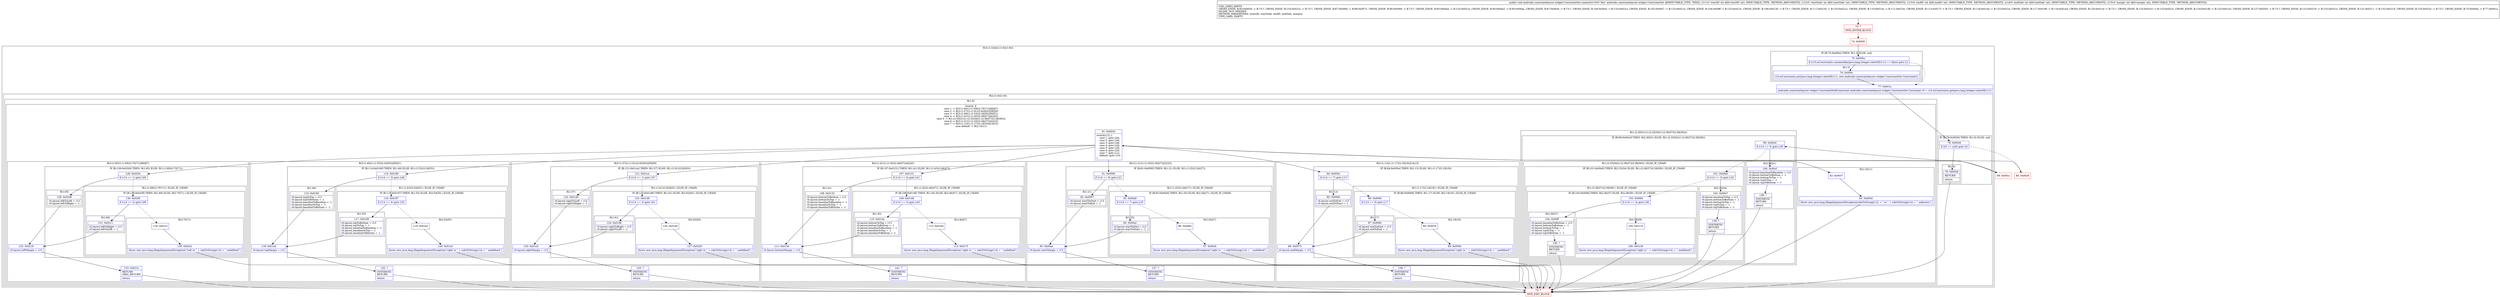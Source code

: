 digraph "CFG forandroidx.constraintlayout.widget.ConstraintSet.connect(IIIII)V" {
subgraph cluster_Region_1270570135 {
label = "R(3:(1:3)|4|(2:(1:6)|(1:9)))";
node [shape=record,color=blue];
subgraph cluster_IfRegion_1029216603 {
label = "IF [B:75:0x000a] THEN: R(1:3) ELSE: null";
node [shape=record,color=blue];
Node_75 [shape=record,label="{75\:\ 0x000a|if (r10.mConstraints.containsKey(java.lang.Integer.valueOf(r11)) == false) goto L3\l}"];
subgraph cluster_Region_322562152 {
label = "R(1:3)";
node [shape=record,color=blue];
Node_76 [shape=record,label="{76\:\ 0x000c|r10.mConstraints.put(java.lang.Integer.valueOf(r11), new androidx.constraintlayout.widget.ConstraintSet.Constraint())\l}"];
}
}
Node_77 [shape=record,label="{77\:\ 0x001a|androidx.constraintlayout.widget.ConstraintSet$Constraint androidx.constraintlayout.widget.ConstraintSet.Constraint r0 = r10.mConstraints.get(java.lang.Integer.valueOf(r11))\l}"];
subgraph cluster_Region_1083769391 {
label = "R(2:(1:6)|(1:9))";
node [shape=record,color=blue];
subgraph cluster_IfRegion_1316697796 {
label = "IF [B:78:0x0026] THEN: R(1:6) ELSE: null";
node [shape=record,color=blue];
Node_78 [shape=record,label="{78\:\ 0x0026|if (r0 == null) goto L6\l}"];
subgraph cluster_Region_158855524 {
label = "R(1:6)";
node [shape=record,color=blue];
Node_79 [shape=record,label="{79\:\ 0x0028|RETURN\l|return\l}"];
}
}
subgraph cluster_Region_1889280848 {
label = "R(1:9)";
node [shape=record,color=blue];
subgraph cluster_SwitchRegion_742064003 {
label = "Switch: 8
 case 1 -> R(3:(1:65)(1:(1:69)(2:70|71))|66|67)
 case 2 -> R(3:(1:57)(1:(1:61)(2:62|63))|58|59)
 case 3 -> R(3:(1:49)(1:(1:53)(2:54|55))|50|51)
 case 4 -> R(3:(1:41)(1:(1:45)(2:46|47))|42|43)
 case 5 -> R(1:(2:30|31)(1:(2:33|34)(1:(2:36|37)(2:38|39))))
 case 6 -> R(3:(1:21)(1:(1:25)(2:26|27))|22|23)
 case 7 -> R(3:(1:13)(1:(1:17)(2:18|19))|14|15)
 case default -> R(2:10|11)";
node [shape=record,color=blue];
Node_81 [shape=record,label="{81\:\ 0x0034|switch(r12) \{\l    case 1: goto L64;\l    case 2: goto L56;\l    case 3: goto L48;\l    case 4: goto L40;\l    case 5: goto L28;\l    case 6: goto L20;\l    case 7: goto L12;\l    default: goto L10;\l\}\l}"];
subgraph cluster_Region_332602740 {
label = "R(3:(1:65)(1:(1:69)(2:70|71))|66|67)";
node [shape=record,color=blue];
subgraph cluster_IfRegion_607787089 {
label = "IF [B:128:0x0204] THEN: R(1:65) ELSE: R(1:(1:69)(2:70|71))";
node [shape=record,color=blue];
Node_128 [shape=record,label="{128\:\ 0x0204|if (r14 == 1) goto L65\l}"];
subgraph cluster_Region_1750635892 {
label = "R(1:65)";
node [shape=record,color=blue];
Node_129 [shape=record,label="{129\:\ 0x0206|r0.layout.leftToLeft = r13\lr0.layout.leftToRight = \-1\l}"];
}
subgraph cluster_Region_309342563 {
label = "R(1:(1:69)(2:70|71)) | ELSE_IF_CHAIN\l";
node [shape=record,color=blue];
subgraph cluster_IfRegion_57083614 {
label = "IF [B:130:0x020f] THEN: R(1:69) ELSE: R(2:70|71) | ELSE_IF_CHAIN\l";
node [shape=record,color=blue];
Node_130 [shape=record,label="{130\:\ 0x020f|if (r14 == 2) goto L69\l}"];
subgraph cluster_Region_43890260 {
label = "R(1:69)";
node [shape=record,color=blue];
Node_131 [shape=record,label="{131\:\ 0x0211|r0.layout.leftToRight = r13\lr0.layout.leftToLeft = \-1\l}"];
}
subgraph cluster_Region_2027562966 {
label = "R(2:70|71)";
node [shape=record,color=blue];
Node_134 [shape=record,label="{134\:\ 0x021f}"];
Node_135 [shape=record,label="{135\:\ 0x023c|throw new java.lang.IllegalArgumentException(\"Left to \" + sideToString(r14) + \" undefined\")\l}"];
}
}
}
}
Node_132 [shape=record,label="{132\:\ 0x0219|r0.layout.leftMargin = r15\l}"];
Node_133 [shape=record,label="{133\:\ 0x021e|RETURN\lORIG_RETURN\l|return\l}"];
}
subgraph cluster_Region_1192640084 {
label = "R(3:(1:57)(1:(1:61)(2:62|63))|58|59)";
node [shape=record,color=blue];
subgraph cluster_IfRegion_215367692 {
label = "IF [B:121:0x01ce] THEN: R(1:57) ELSE: R(1:(1:61)(2:62|63))";
node [shape=record,color=blue];
Node_121 [shape=record,label="{121\:\ 0x01ce|if (r14 == 1) goto L57\l}"];
subgraph cluster_Region_67753180 {
label = "R(1:57)";
node [shape=record,color=blue];
Node_122 [shape=record,label="{122\:\ 0x01d0|r0.layout.rightToLeft = r13\lr0.layout.rightToRight = \-1\l}"];
}
subgraph cluster_Region_524190684 {
label = "R(1:(1:61)(2:62|63)) | ELSE_IF_CHAIN\l";
node [shape=record,color=blue];
subgraph cluster_IfRegion_609498899 {
label = "IF [B:123:0x01d9] THEN: R(1:61) ELSE: R(2:62|63) | ELSE_IF_CHAIN\l";
node [shape=record,color=blue];
Node_123 [shape=record,label="{123\:\ 0x01d9|if (r14 == 2) goto L61\l}"];
subgraph cluster_Region_676725276 {
label = "R(1:61)";
node [shape=record,color=blue];
Node_124 [shape=record,label="{124\:\ 0x01db|r0.layout.rightToRight = r13\lr0.layout.rightToLeft = \-1\l}"];
}
subgraph cluster_Region_219762904 {
label = "R(2:62|63)";
node [shape=record,color=blue];
Node_126 [shape=record,label="{126\:\ 0x01e8}"];
Node_127 [shape=record,label="{127\:\ 0x0203|throw new java.lang.IllegalArgumentException(\"right to \" + sideToString(r14) + \" undefined\")\l}"];
}
}
}
}
Node_125 [shape=record,label="{125\:\ 0x01e3|r0.layout.rightMargin = r15\l}"];
Node_143 [shape=record,label="{143\:\ ?|SYNTHETIC\lRETURN\l|return\l}"];
}
subgraph cluster_Region_513709349 {
label = "R(3:(1:49)(1:(1:53)(2:54|55))|50|51)";
node [shape=record,color=blue];
subgraph cluster_IfRegion_871475031 {
label = "IF [B:114:0x0180] THEN: R(1:49) ELSE: R(1:(1:53)(2:54|55))";
node [shape=record,color=blue];
Node_114 [shape=record,label="{114\:\ 0x0180|if (r14 == 3) goto L49\l}"];
subgraph cluster_Region_1277539199 {
label = "R(1:49)";
node [shape=record,color=blue];
Node_115 [shape=record,label="{115\:\ 0x0182|r0.layout.topToTop = r13\lr0.layout.topToBottom = \-1\lr0.layout.baselineToBaseline = \-1\lr0.layout.baselineToTop = \-1\lr0.layout.baselineToBottom = \-1\l}"];
}
subgraph cluster_Region_1488642710 {
label = "R(1:(1:53)(2:54|55)) | ELSE_IF_CHAIN\l";
node [shape=record,color=blue];
subgraph cluster_IfRegion_1565764157 {
label = "IF [B:116:0x0197] THEN: R(1:53) ELSE: R(2:54|55) | ELSE_IF_CHAIN\l";
node [shape=record,color=blue];
Node_116 [shape=record,label="{116\:\ 0x0197|if (r14 == 4) goto L53\l}"];
subgraph cluster_Region_104866067 {
label = "R(1:53)";
node [shape=record,color=blue];
Node_117 [shape=record,label="{117\:\ 0x0199|r0.layout.topToBottom = r13\lr0.layout.topToTop = \-1\lr0.layout.baselineToBaseline = \-1\lr0.layout.baselineToTop = \-1\lr0.layout.baselineToBottom = \-1\l}"];
}
subgraph cluster_Region_436973279 {
label = "R(2:54|55)";
node [shape=record,color=blue];
Node_119 [shape=record,label="{119\:\ 0x01b2}"];
Node_120 [shape=record,label="{120\:\ 0x01cd|throw new java.lang.IllegalArgumentException(\"right to \" + sideToString(r14) + \" undefined\")\l}"];
}
}
}
}
Node_118 [shape=record,label="{118\:\ 0x01ad|r0.layout.topMargin = r15\l}"];
Node_142 [shape=record,label="{142\:\ ?|SYNTHETIC\lRETURN\l|return\l}"];
}
subgraph cluster_Region_245163161 {
label = "R(3:(1:41)(1:(1:45)(2:46|47))|42|43)";
node [shape=record,color=blue];
subgraph cluster_IfRegion_612264406 {
label = "IF [B:107:0x0131] THEN: R(1:41) ELSE: R(1:(1:45)(2:46|47))";
node [shape=record,color=blue];
Node_107 [shape=record,label="{107\:\ 0x0131|if (r14 == 4) goto L41\l}"];
subgraph cluster_Region_1754065980 {
label = "R(1:41)";
node [shape=record,color=blue];
Node_108 [shape=record,label="{108\:\ 0x0133|r0.layout.bottomToBottom = r13\lr0.layout.bottomToTop = \-1\lr0.layout.baselineToBaseline = \-1\lr0.layout.baselineToTop = \-1\lr0.layout.baselineToBottom = \-1\l}"];
}
subgraph cluster_Region_727683485 {
label = "R(1:(1:45)(2:46|47)) | ELSE_IF_CHAIN\l";
node [shape=record,color=blue];
subgraph cluster_IfRegion_1805501577 {
label = "IF [B:109:0x0148] THEN: R(1:45) ELSE: R(2:46|47) | ELSE_IF_CHAIN\l";
node [shape=record,color=blue];
Node_109 [shape=record,label="{109\:\ 0x0148|if (r14 == 3) goto L45\l}"];
subgraph cluster_Region_156435481 {
label = "R(1:45)";
node [shape=record,color=blue];
Node_110 [shape=record,label="{110\:\ 0x014a|r0.layout.bottomToTop = r13\lr0.layout.bottomToBottom = \-1\lr0.layout.baselineToBaseline = \-1\lr0.layout.baselineToTop = \-1\lr0.layout.baselineToBottom = \-1\l}"];
}
subgraph cluster_Region_740811379 {
label = "R(2:46|47)";
node [shape=record,color=blue];
Node_112 [shape=record,label="{112\:\ 0x0164}"];
Node_113 [shape=record,label="{113\:\ 0x017f|throw new java.lang.IllegalArgumentException(\"right to \" + sideToString(r14) + \" undefined\")\l}"];
}
}
}
}
Node_111 [shape=record,label="{111\:\ 0x015e|r0.layout.bottomMargin = r15\l}"];
Node_141 [shape=record,label="{141\:\ ?|SYNTHETIC\lRETURN\l|return\l}"];
}
subgraph cluster_Region_2076188408 {
label = "R(1:(2:30|31)(1:(2:33|34)(1:(2:36|37)(2:38|39))))";
node [shape=record,color=blue];
subgraph cluster_IfRegion_742701924 {
label = "IF [B:99:0x00cd] THEN: R(2:30|31) ELSE: R(1:(2:33|34)(1:(2:36|37)(2:38|39)))";
node [shape=record,color=blue];
Node_99 [shape=record,label="{99\:\ 0x00cd|if (r14 == 5) goto L30\l}"];
subgraph cluster_Region_1682010066 {
label = "R(2:30|31)";
node [shape=record,color=blue];
Node_100 [shape=record,label="{100\:\ 0x00cf|r0.layout.baselineToBaseline = r13\lr0.layout.bottomToBottom = \-1\lr0.layout.bottomToTop = \-1\lr0.layout.topToTop = \-1\lr0.layout.topToBottom = \-1\l}"];
Node_138 [shape=record,label="{138\:\ ?|SYNTHETIC\lRETURN\l|return\l}"];
}
subgraph cluster_Region_695765993 {
label = "R(1:(2:33|34)(1:(2:36|37)(2:38|39))) | ELSE_IF_CHAIN\l";
node [shape=record,color=blue];
subgraph cluster_IfRegion_987746511 {
label = "IF [B:101:0x00e5] THEN: R(2:33|34) ELSE: R(1:(2:36|37)(2:38|39)) | ELSE_IF_CHAIN\l";
node [shape=record,color=blue];
Node_101 [shape=record,label="{101\:\ 0x00e5|if (r14 == 3) goto L33\l}"];
subgraph cluster_Region_1797493354 {
label = "R(2:33|34)";
node [shape=record,color=blue];
Node_102 [shape=record,label="{102\:\ 0x00e7|r0.layout.baselineToTop = r13\lr0.layout.bottomToBottom = \-1\lr0.layout.bottomToTop = \-1\lr0.layout.topToTop = \-1\lr0.layout.topToBottom = \-1\l}"];
Node_139 [shape=record,label="{139\:\ ?|SYNTHETIC\lRETURN\l|return\l}"];
}
subgraph cluster_Region_1100168882 {
label = "R(1:(2:36|37)(2:38|39)) | ELSE_IF_CHAIN\l";
node [shape=record,color=blue];
subgraph cluster_IfRegion_1208300159 {
label = "IF [B:103:0x00fd] THEN: R(2:36|37) ELSE: R(2:38|39) | ELSE_IF_CHAIN\l";
node [shape=record,color=blue];
Node_103 [shape=record,label="{103\:\ 0x00fd|if (r14 == 4) goto L36\l}"];
subgraph cluster_Region_2051088603 {
label = "R(2:36|37)";
node [shape=record,color=blue];
Node_104 [shape=record,label="{104\:\ 0x00ff|r0.layout.baselineToBottom = r13\lr0.layout.bottomToBottom = \-1\lr0.layout.bottomToTop = \-1\lr0.layout.topToTop = \-1\lr0.layout.topToBottom = \-1\l}"];
Node_140 [shape=record,label="{140\:\ ?|SYNTHETIC\lRETURN\l|return\l}"];
}
subgraph cluster_Region_625991509 {
label = "R(2:38|39)";
node [shape=record,color=blue];
Node_105 [shape=record,label="{105\:\ 0x0115}"];
Node_106 [shape=record,label="{106\:\ 0x0130|throw new java.lang.IllegalArgumentException(\"right to \" + sideToString(r14) + \" undefined\")\l}"];
}
}
}
}
}
}
}
subgraph cluster_Region_185013337 {
label = "R(3:(1:21)(1:(1:25)(2:26|27))|22|23)";
node [shape=record,color=blue];
subgraph cluster_IfRegion_1641163419 {
label = "IF [B:91:0x0095] THEN: R(1:21) ELSE: R(1:(1:25)(2:26|27))";
node [shape=record,color=blue];
Node_91 [shape=record,label="{91\:\ 0x0095|if (r14 == 6) goto L21\l}"];
subgraph cluster_Region_319863590 {
label = "R(1:21)";
node [shape=record,color=blue];
Node_92 [shape=record,label="{92\:\ 0x0097|r0.layout.startToStart = r13\lr0.layout.startToEnd = \-1\l}"];
}
subgraph cluster_Region_963444413 {
label = "R(1:(1:25)(2:26|27)) | ELSE_IF_CHAIN\l";
node [shape=record,color=blue];
subgraph cluster_IfRegion_1486595365 {
label = "IF [B:93:0x00a0] THEN: R(1:25) ELSE: R(2:26|27) | ELSE_IF_CHAIN\l";
node [shape=record,color=blue];
Node_93 [shape=record,label="{93\:\ 0x00a0|if (r14 == 7) goto L25\l}"];
subgraph cluster_Region_2092984681 {
label = "R(1:25)";
node [shape=record,color=blue];
Node_94 [shape=record,label="{94\:\ 0x00a2|r0.layout.startToEnd = r13\lr0.layout.startToStart = \-1\l}"];
}
subgraph cluster_Region_58027028 {
label = "R(2:26|27)";
node [shape=record,color=blue];
Node_96 [shape=record,label="{96\:\ 0x00b0}"];
Node_97 [shape=record,label="{97\:\ 0x00cb|throw new java.lang.IllegalArgumentException(\"right to \" + sideToString(r14) + \" undefined\")\l}"];
}
}
}
}
Node_95 [shape=record,label="{95\:\ 0x00aa|r0.layout.startMargin = r15\l}"];
Node_137 [shape=record,label="{137\:\ ?|SYNTHETIC\lRETURN\l|return\l}"];
}
subgraph cluster_Region_286801956 {
label = "R(3:(1:13)(1:(1:17)(2:18|19))|14|15)";
node [shape=record,color=blue];
subgraph cluster_IfRegion_1937971219 {
label = "IF [B:84:0x005e] THEN: R(1:13) ELSE: R(1:(1:17)(2:18|19))";
node [shape=record,color=blue];
Node_84 [shape=record,label="{84\:\ 0x005e|if (r14 == 7) goto L13\l}"];
subgraph cluster_Region_2016651802 {
label = "R(1:13)";
node [shape=record,color=blue];
Node_85 [shape=record,label="{85\:\ 0x0060|r0.layout.endToEnd = r13\lr0.layout.endToStart = \-1\l}"];
}
subgraph cluster_Region_759470536 {
label = "R(1:(1:17)(2:18|19)) | ELSE_IF_CHAIN\l";
node [shape=record,color=blue];
subgraph cluster_IfRegion_678667208 {
label = "IF [B:86:0x0069] THEN: R(1:17) ELSE: R(2:18|19) | ELSE_IF_CHAIN\l";
node [shape=record,color=blue];
Node_86 [shape=record,label="{86\:\ 0x0069|if (r14 == 6) goto L17\l}"];
subgraph cluster_Region_1861019569 {
label = "R(1:17)";
node [shape=record,color=blue];
Node_87 [shape=record,label="{87\:\ 0x006b|r0.layout.endToStart = r13\lr0.layout.endToEnd = \-1\l}"];
}
subgraph cluster_Region_13528862 {
label = "R(2:18|19)";
node [shape=record,color=blue];
Node_89 [shape=record,label="{89\:\ 0x0079}"];
Node_90 [shape=record,label="{90\:\ 0x0094|throw new java.lang.IllegalArgumentException(\"right to \" + sideToString(r14) + \" undefined\")\l}"];
}
}
}
}
Node_88 [shape=record,label="{88\:\ 0x0073|r0.layout.endMargin = r15\l}"];
Node_136 [shape=record,label="{136\:\ ?|SYNTHETIC\lRETURN\l|return\l}"];
}
subgraph cluster_Region_1810279572 {
label = "R(2:10|11)";
node [shape=record,color=blue];
Node_82 [shape=record,label="{82\:\ 0x0037}"];
Node_83 [shape=record,label="{83\:\ 0x005d|throw new java.lang.IllegalArgumentException(sideToString(r12) + \" to \" + sideToString(r14) + \" unknown\")\l}"];
}
}
}
}
}
Node_72 [shape=record,color=red,label="{72\:\ ?|MTH_ENTER_BLOCK\l}"];
Node_74 [shape=record,color=red,label="{74\:\ 0x0000}"];
Node_73 [shape=record,color=red,label="{73\:\ ?|MTH_EXIT_BLOCK\l}"];
Node_80 [shape=record,color=red,label="{80\:\ 0x0029}"];
Node_98 [shape=record,color=red,label="{98\:\ 0x00cc}"];
MethodNode[shape=record,label="{public void androidx.constraintlayout.widget.ConstraintSet.connect((r10v0 'this' androidx.constraintlayout.widget.ConstraintSet A[IMMUTABLE_TYPE, THIS]), (r11v0 'startID' int A[D('startID' int), IMMUTABLE_TYPE, METHOD_ARGUMENT]), (r12v0 'startSide' int A[D('startSide' int), IMMUTABLE_TYPE, METHOD_ARGUMENT]), (r13v0 'endID' int A[D('endID' int), IMMUTABLE_TYPE, METHOD_ARGUMENT]), (r14v0 'endSide' int A[D('endSide' int), IMMUTABLE_TYPE, METHOD_ARGUMENT]), (r15v0 'margin' int A[D('margin' int), IMMUTABLE_TYPE, METHOD_ARGUMENT]))  | USE_LINES_HINTS\lCROSS_EDGE: B:83:0x005d \-\> B:73:?, CROSS_EDGE: B:133:0x021e \-\> B:73:?, CROSS_EDGE: B:87:0x006b \-\> B:88:0x0073, CROSS_EDGE: B:90:0x0094 \-\> B:73:?, CROSS_EDGE: B:95:0x00aa \-\> B:133:0x021e, CROSS_EDGE: B:94:0x00a2 \-\> B:95:0x00aa, CROSS_EDGE: B:97:0x00cb \-\> B:73:?, CROSS_EDGE: B:100:0x00cf \-\> B:133:0x021e, CROSS_EDGE: B:102:0x00e7 \-\> B:133:0x021e, CROSS_EDGE: B:104:0x00ff \-\> B:133:0x021e, CROSS_EDGE: B:106:0x0130 \-\> B:73:?, CROSS_EDGE: B:111:0x015e \-\> B:133:0x021e, CROSS_EDGE: B:110:0x014a \-\> B:111:0x015e, CROSS_EDGE: B:113:0x017f \-\> B:73:?, CROSS_EDGE: B:118:0x01ad \-\> B:133:0x021e, CROSS_EDGE: B:117:0x0199 \-\> B:118:0x01ad, CROSS_EDGE: B:120:0x01cd \-\> B:73:?, CROSS_EDGE: B:125:0x01e3 \-\> B:133:0x021e, CROSS_EDGE: B:124:0x01db \-\> B:125:0x01e3, CROSS_EDGE: B:127:0x0203 \-\> B:73:?, CROSS_EDGE: B:132:0x0219 \-\> B:133:0x021e, CROSS_EDGE: B:131:0x0211 \-\> B:132:0x0219, CROSS_EDGE: B:135:0x023c \-\> B:73:?, CROSS_EDGE: B:75:0x000a \-\> B:77:0x001a\lINLINE_NOT_NEEDED\lMETHOD_PARAMETERS: [startID, startSide, endID, endSide, margin]\lTYPE_VARS: EMPTY\l}"];
MethodNode -> Node_72;Node_75 -> Node_76;
Node_75 -> Node_77[style=dashed];
Node_76 -> Node_77;
Node_77 -> Node_78;
Node_78 -> Node_79;
Node_78 -> Node_80[style=dashed];
Node_79 -> Node_73;
Node_81 -> Node_82;
Node_81 -> Node_84;
Node_81 -> Node_91;
Node_81 -> Node_98;
Node_81 -> Node_107;
Node_81 -> Node_114;
Node_81 -> Node_121;
Node_81 -> Node_128;
Node_128 -> Node_129;
Node_128 -> Node_130[style=dashed];
Node_129 -> Node_132;
Node_130 -> Node_131;
Node_130 -> Node_134[style=dashed];
Node_131 -> Node_132;
Node_134 -> Node_135;
Node_135 -> Node_73;
Node_132 -> Node_133;
Node_133 -> Node_73;
Node_121 -> Node_122;
Node_121 -> Node_123[style=dashed];
Node_122 -> Node_125;
Node_123 -> Node_124;
Node_123 -> Node_126[style=dashed];
Node_124 -> Node_125;
Node_126 -> Node_127;
Node_127 -> Node_73;
Node_125 -> Node_143;
Node_143 -> Node_73;
Node_114 -> Node_115;
Node_114 -> Node_116[style=dashed];
Node_115 -> Node_118;
Node_116 -> Node_117;
Node_116 -> Node_119[style=dashed];
Node_117 -> Node_118;
Node_119 -> Node_120;
Node_120 -> Node_73;
Node_118 -> Node_142;
Node_142 -> Node_73;
Node_107 -> Node_108;
Node_107 -> Node_109[style=dashed];
Node_108 -> Node_111;
Node_109 -> Node_110;
Node_109 -> Node_112[style=dashed];
Node_110 -> Node_111;
Node_112 -> Node_113;
Node_113 -> Node_73;
Node_111 -> Node_141;
Node_141 -> Node_73;
Node_99 -> Node_100;
Node_99 -> Node_101[style=dashed];
Node_100 -> Node_138;
Node_138 -> Node_73;
Node_101 -> Node_102;
Node_101 -> Node_103[style=dashed];
Node_102 -> Node_139;
Node_139 -> Node_73;
Node_103 -> Node_104;
Node_103 -> Node_105[style=dashed];
Node_104 -> Node_140;
Node_140 -> Node_73;
Node_105 -> Node_106;
Node_106 -> Node_73;
Node_91 -> Node_92;
Node_91 -> Node_93[style=dashed];
Node_92 -> Node_95;
Node_93 -> Node_94;
Node_93 -> Node_96[style=dashed];
Node_94 -> Node_95;
Node_96 -> Node_97;
Node_97 -> Node_73;
Node_95 -> Node_137;
Node_137 -> Node_73;
Node_84 -> Node_85;
Node_84 -> Node_86[style=dashed];
Node_85 -> Node_88;
Node_86 -> Node_87;
Node_86 -> Node_89[style=dashed];
Node_87 -> Node_88;
Node_89 -> Node_90;
Node_90 -> Node_73;
Node_88 -> Node_136;
Node_136 -> Node_73;
Node_82 -> Node_83;
Node_83 -> Node_73;
Node_72 -> Node_74;
Node_74 -> Node_75;
Node_80 -> Node_81;
Node_98 -> Node_99;
}


